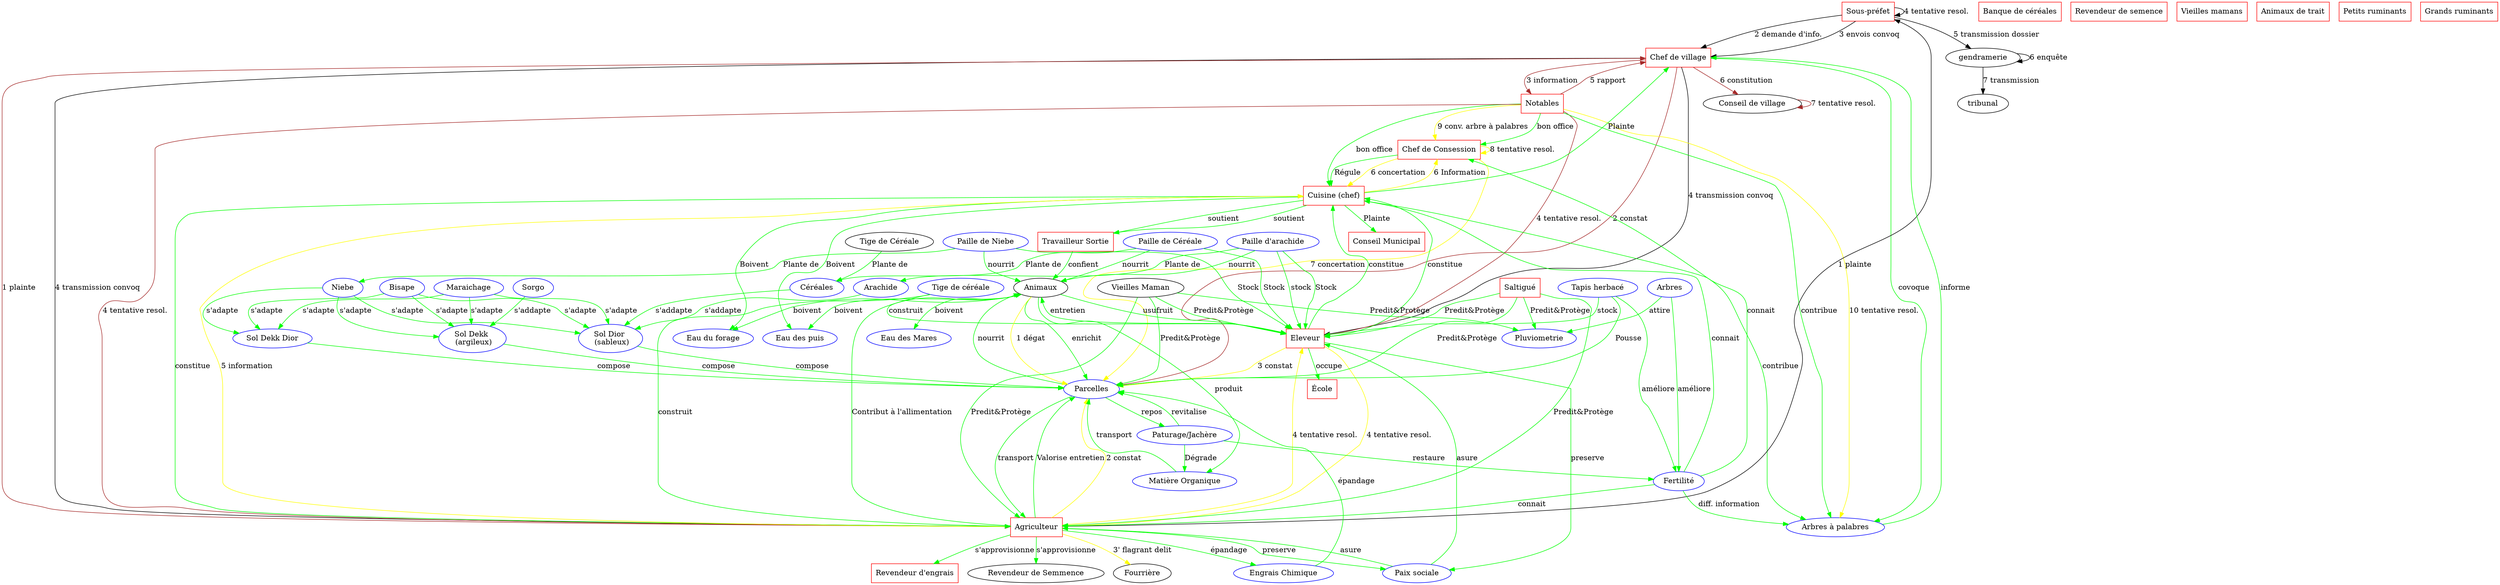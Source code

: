 digraph g {

  /* Acteurs */
  "Sous-préfet" [color=red, shape = box];
  "Conseil Municipal" [color=red, shape = box];
  "Chef de village" [color=red, shape = box];
  "Notables" [color=red, shape = box];
  "Chef de Consession" [color=red, shape = box];
  "Cuisine (chef)" [color=red, shape = box];
  "Travailleur Sortie" [color=red, shape = box];
  "Agriculteur" [color=red, shape = box];
  "Eleveur" [color=red, shape = box];
  "École" [color=red, shape = box];
  "Banque de céréales" [color=red, shape = box];
  "Revendeur de semence" [color=red, shape = box];
  "Revendeur d'engrais" [color=red, shape = box];
  "Vieilles mamans" [color=red, shape = box];
  "Saltigué" [color=red, shape = box];
  "Animaux de trait" [color=red, shape = box];
  "Petits ruminants" [color=red, shape = box];
  "Grands ruminants" [color=red, shape = box];

  /* Ressources*/
  "Arbres à palabres" [color=blue];
  "Paix sociale" [color=blue];
  "Eau du forage" [color=blue];
  "Eau des Mares" [color=blue];
  "Eau des puis" [color=blue];
  "Pluviometrie" [color=blue];
  "Engrais Chimique" [color=blue];
  "Arachide" [color=blue];
  "Paille d'arachide" [color=blue];
  "Céréales" [color=blue];
  "Paille de Céréale" [color=blue];
  "Tige de céréale" [color=blue];
  "Bisape" [color=blue];
  "Maraichage" [color=blue];
  "Niebe" [color=blue];
  "Paille de Niebe" [color=blue];
  "Sorgo" [color=blue];
  "Sol Dior \n (sableux)" [color=blue];
  "Sol Dekk \n (argileux)" [color=blue];
  "Sol Dekk Dior" [color=blue];
  "Parcelles" [color=blue];
  "Tapis herbacé" [color=blue];
  "Arbres" [color=blue];
  "Paturage/Jachère" [color=blue];
  "Matière Organique" [color=blue];
  "Fertilité" [color=blue];

  /* Interactions */
  "Cuisine (chef)" -> {"Eau du forage" "Eau des puis"} [label=Boivent][color=green]
  "Travailleur Sortie" -> "Animaux" [label=confient][color=green]
  "Cuisine (chef)" -> "Travailleur Sortie" [label=soutient][color=green]
  "Cuisine (chef)" -> "Travailleur Sortie" [label=soutient][color=green]
  "Cuisine (chef)" -> "Arbres à palabres" [label=contribue][color=green]
  "Chef de village" -> "Arbres à palabres" [label=covoque][color=green]
  "Notables" -> "Arbres à palabres" [label=contribue][color=green]
  "Arbres à palabres" -> "Chef de village"[label=informe][color=green]
  "Notables" -> {"Chef de Consession" "Cuisine (chef)"} [label="bon office"][color=green]
  "Chef de Consession" -> "Cuisine (chef)" [label="Régule"][color=green]
  "Cuisine (chef)" ->  {"Chef de village" "Conseil Municipal"} [label="Plainte"][color=green]
  "Saltigué" -> {"Eleveur" "Agriculteur" "Pluviometrie" "Parcelles"} [label="Predit&Protège"][color=green]
  "Vieilles Maman" -> {"Eleveur" "Agriculteur" "Pluviometrie" "Parcelles"} [label="Predit&Protège"][color=green]
  "Eleveur" -> "Cuisine (chef)" [label=constitue][color=green]
  "Eleveur" -> "Paix sociale" [label=preserve][color=green]
  "Eleveur" -> "Animaux" [label=entretien][color=green]
  "Paix sociale" -> "Eleveur" [label=asure][color=green]
  "Animaux" -> "Eleveur" [label=usufruit][color=green]
  "Eleveur" -> "École" [label=occupe][color=green]
  "Agriculteur" -> "Cuisine (chef)" [label=constitue][color=green]
  "Agriculteur" -> {"Revendeur d'engrais" "Revendeur de Semmence"} [label="s'approvisionne"][color=green]
  "Agriculteur" -> "Engrais Chimique" [label="épandage"][color=green]
  "Agriculteur" -> "Paix sociale" [label=preserve][color=green]
  "Paix sociale" -> "Agriculteur" [label=asure][color=green]
  "Engrais Chimique" -> "Parcelles"[label="épandage"][color=green]
  "Eleveur" -> "Cuisine (chef)" [label=constitue][color=green]
  "Agriculteur" -> "Animaux" [label="Contribut à l'allimentation"][color=green]
  "Agriculteur" -> "Parcelles" [label="Valorise entretien"][color=green]
  {"Sol Dior \n (sableux)" "Sol Dekk \n (argileux)" "Sol Dekk Dior"} -> "Parcelles" [label="compose"][color=green]
  {"Arachide" "Céréales"} -> "Sol Dior \n (sableux)" [label="s'addapte"][color=green]
  {"Bisape" "Maraichage" "Niebe"} -> {"Sol Dior \n (sableux)" "Sol Dekk \n (argileux)" "Sol Dekk Dior"} [label="s'adapte"][color=green]
  "Paille d'arachide" -> "Arachide" [label="Plante de"][color=green]
  "Paille de Niebe" -> "Niebe" [label="Plante de"][color=green]
  "Paille de Céréale" -> "Céréales" [label="Plante de"][color=green]
  "Tige de Céréale" -> "Céréales" [label="Plante de"][color=green]
  "Sorgo" -> "Sol Dekk \n (argileux)" [label="s'addapte"][color=green]
  "Tige de céréale" -> {"Agriculteur" "Eleveur"} [label="construit"][color=green]
  "Paille d'arachide" -> "Eleveur" [label="stock"][color=green]
  "Tapis herbacé" -> "Eleveur" [label="stock"][color=green]
  "Tapis herbacé" -> "Parcelles" [label="Pousse"][color=green]
  "Tapis herbacé" -> "Fertilité" [label="améliore"][color=green]
  "Arbres" -> "Pluviometrie" [label="attire"][color=green]
  "Arbres" -> "Fertilité" [label="améliore"][color=green]
  "Animaux" -> "Parcelles" [label=enrichit][color=green]
  "Parcelles" -> "Animaux"[label=nourrit][color=green]
  "Animaux" -> {"Eau des Mares" "Eau du forage" "Eau des puis"} [label=boivent][color=green]
  "Parcelles" -> "Paturage/Jachère"[label=repos][color=green]
  "Paturage/Jachère" -> "Parcelles" [label=revitalise][color=green]
  "Animaux" -> "Matière Organique" [label=produit][color=green]
  "Paturage/Jachère" -> "Matière Organique" [label=Dégrade][color=green]
  "Paturage/Jachère" -> "Fertilité" [label=restaure][color=green]
  "Matière Organique" -> "Parcelles" [label=transport][color=green]
  "Parcelles" -> "Agriculteur" [label=transport][color=green]
  {"Paille d'arachide" "Paille de Céréale" "Paille de Niebe"} -> "Animaux" [label=nourrit][color=green]
  {"Paille d'arachide" "Paille de Céréale" "Paille de Niebe"} -> "Eleveur"[label=Stock][color=green]
  "Fertilité" -> {"Agriculteur" "Cuisine (chef)" "Chef de Consession"} [label=connait][color=green]
  "Fertilité" -> "Arbres à palabres" [label="diff. information"][color=green]

  /* dynamique */
  // Conflict agriculteur éleveur
  "Animaux" -> "Parcelles" [label="1 dégat"][color=Yellow]
  "Agriculteur" -> "Parcelles" [label="2 constat"][color=Yellow]
  "Agriculteur" -> "Fourrière" [label="3' flagrant delit"][color=Yellow]
  "Eleveur" -> "Parcelles" [label="3 constat"][color=Yellow]
  "Agriculteur" -> "Eleveur" [label="4 tentative resol."][color=Yellow]
  "Eleveur" -> "Agriculteur" [label="4 tentative resol."][color=Yellow]
  "Agriculteur" -> "Cuisine (chef)" [label="5 information"][color=Yellow]
  "Cuisine (chef)" -> "Chef de Consession" [label="6 Information"][color=Yellow]
  "Chef de Consession" -> "Cuisine (chef)" [label="6 concertation"][color=Yellow]
  "Chef de Consession" -> "Parcelles" [label="7 concertation"][color=Yellow]
  "Chef de Consession" -> "Chef de Consession" [label="8 tentative resol."][color=Yellow]
  "Notables" -> "Chef de Consession" [label="9 conv. arbre à palabres"][color=Yellow]
  "Notables" -> "Arbres à palabres" [label="10 tentative resol."][color=Yellow]
  // niveau village
  "Agriculteur" -> "Chef de village" [label="1 plainte"][color=brown]
  "Chef de village" -> "Parcelles"[label="2 constat"][color=brown]
  "Chef de village" -> "Notables" [label="3 information"][color=brown]
  "Notables" -> {"Eleveur" "Agriculteur"} [label="4 tentative resol."][color=brown]
  "Notables" -> "Chef de village" [label="5 rapport"][color=brown]
  "Chef de village" -> "Conseil de village" [label="6 constitution"][color=brown]
  "Conseil de village" -> "Conseil de village" [label="7 tentative resol."][color=brown]
  //Niveau droit positif
  "Agriculteur" -> "Sous-préfet" [label="1 plainte"][color=black]
  "Sous-préfet" -> "Chef de village" [label="2 demande d'info."][color=black]
  "Sous-préfet" -> "Chef de village" [label="3 envois convoq"][color=black]
  "Chef de village" -> {"Eleveur" "Agriculteur"} [label="4 transmission convoq"][color=black]
  "Sous-préfet" -> "Sous-préfet" [label="4 tentative resol."][color=black]
  "Sous-préfet" -> "gendramerie" [label="5 transmission dossier"][color=black]
  "gendramerie" -> "gendramerie" [label="6 enquête"][color=black]
  "gendramerie" -> "tribunal" [label="7 transmission"][color=black]
}
